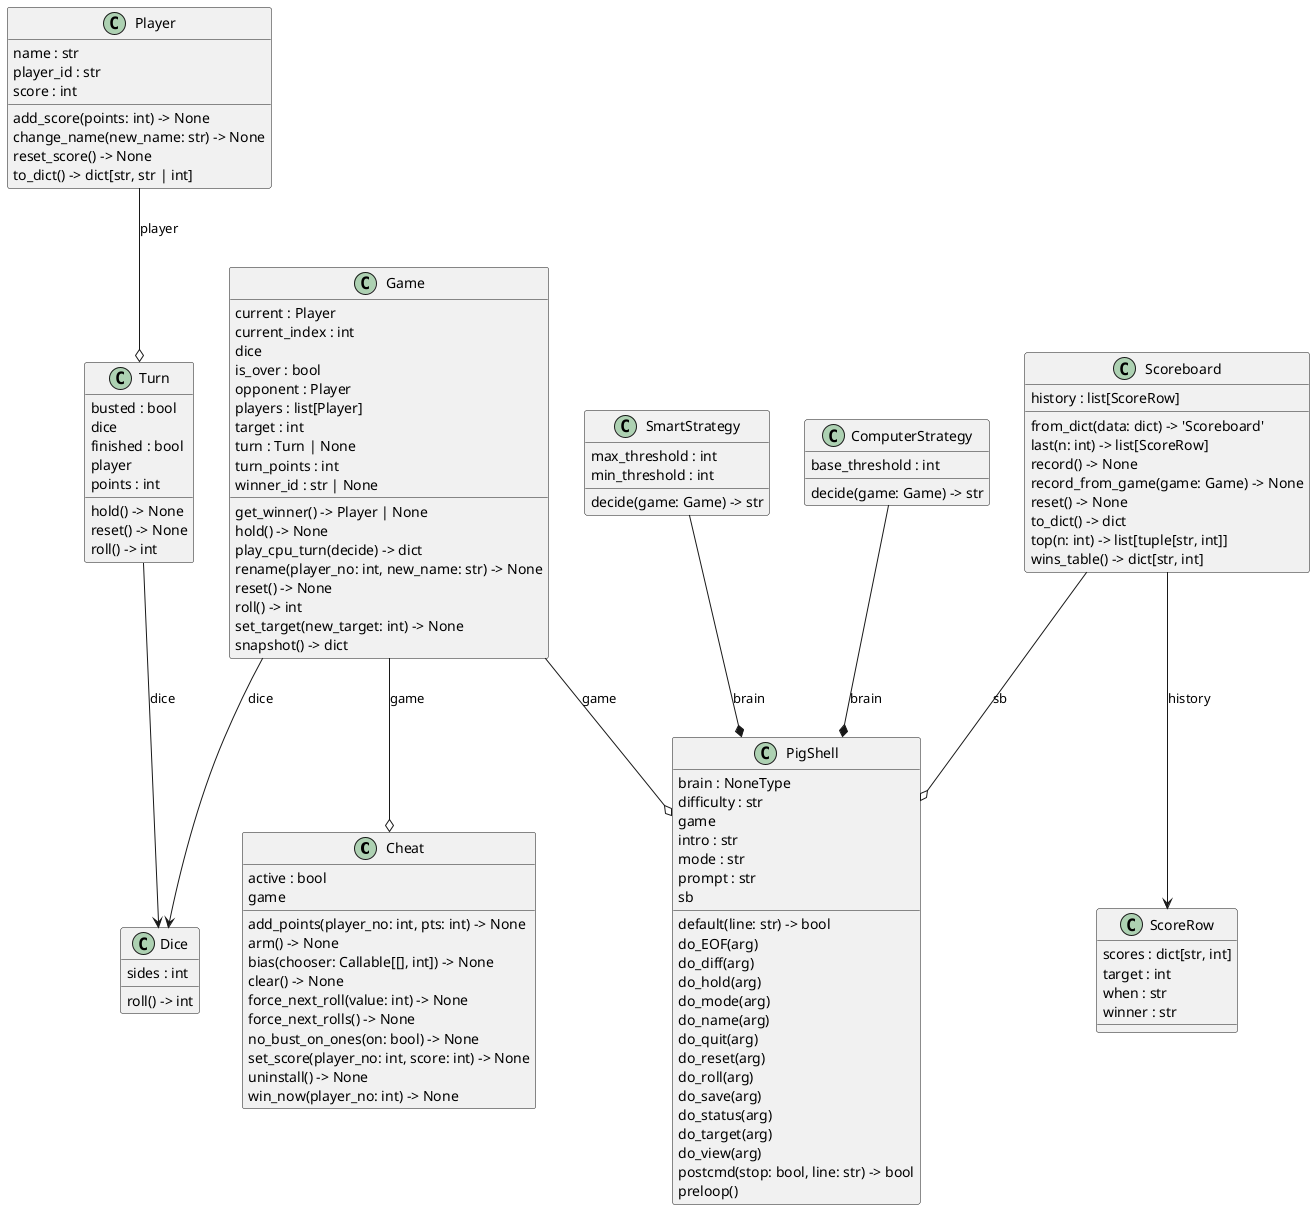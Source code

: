 @startuml classes_pig
set namespaceSeparator none
class "Cheat" as pig.cheat.Cheat {
  active : bool
  game
  add_points(player_no: int, pts: int) -> None
  arm() -> None
  bias(chooser: Callable[[], int]) -> None
  clear() -> None
  force_next_roll(value: int) -> None
  force_next_rolls() -> None
  no_bust_on_ones(on: bool) -> None
  set_score(player_no: int, score: int) -> None
  uninstall() -> None
  win_now(player_no: int) -> None
}
class "ComputerStrategy" as pig.ai.ComputerStrategy {
  base_threshold : int
  decide(game: Game) -> str
}
class "Dice" as pig.dice.Dice {
  sides : int
  roll() -> int
}
class "Game" as pig.game.Game {
  current : Player
  current_index : int
  dice
  is_over : bool
  opponent : Player
  players : list[Player]
  target : int
  turn : Turn | None
  turn_points : int
  winner_id : str | None
  get_winner() -> Player | None
  hold() -> None
  play_cpu_turn(decide) -> dict
  rename(player_no: int, new_name: str) -> None
  reset() -> None
  roll() -> int
  set_target(new_target: int) -> None
  snapshot() -> dict
}
class "PigShell" as pig.shell.PigShell {
  brain : NoneType
  difficulty : str
  game
  intro : str
  mode : str
  prompt : str
  sb
  default(line: str) -> bool
  do_EOF(arg)
  do_diff(arg)
  do_hold(arg)
  do_mode(arg)
  do_name(arg)
  do_quit(arg)
  do_reset(arg)
  do_roll(arg)
  do_save(arg)
  do_status(arg)
  do_target(arg)
  do_view(arg)
  postcmd(stop: bool, line: str) -> bool
  preloop()
}
class "Player" as pig.player.Player {
  name : str
  player_id : str
  score : int
  add_score(points: int) -> None
  change_name(new_name: str) -> None
  reset_score() -> None
  to_dict() -> dict[str, str | int]
}
class "ScoreRow" as pig.scoreboard.ScoreRow {
  scores : dict[str, int]
  target : int
  when : str
  winner : str
}
class "Scoreboard" as pig.scoreboard.Scoreboard {
  history : list[ScoreRow]
  from_dict(data: dict) -> 'Scoreboard'
  last(n: int) -> list[ScoreRow]
  record() -> None
  record_from_game(game: Game) -> None
  reset() -> None
  to_dict() -> dict
  top(n: int) -> list[tuple[str, int]]
  wins_table() -> dict[str, int]
}
class "SmartStrategy" as pig.ai.SmartStrategy {
  max_threshold : int
  min_threshold : int
  decide(game: Game) -> str
}
class "Turn" as pig.turn.Turn {
  busted : bool
  dice
  finished : bool
  player
  points : int
  hold() -> None
  reset() -> None
  roll() -> int
}
pig.game.Game --> pig.dice.Dice : dice
pig.turn.Turn --> pig.dice.Dice : dice
pig.scoreboard.Scoreboard --> pig.scoreboard.ScoreRow : history
pig.ai.ComputerStrategy --* pig.shell.PigShell : brain
pig.ai.SmartStrategy --* pig.shell.PigShell : brain
pig.game.Game --o pig.cheat.Cheat : game
pig.game.Game --o pig.shell.PigShell : game
pig.player.Player --o pig.turn.Turn : player
pig.scoreboard.Scoreboard --o pig.shell.PigShell : sb
@enduml
